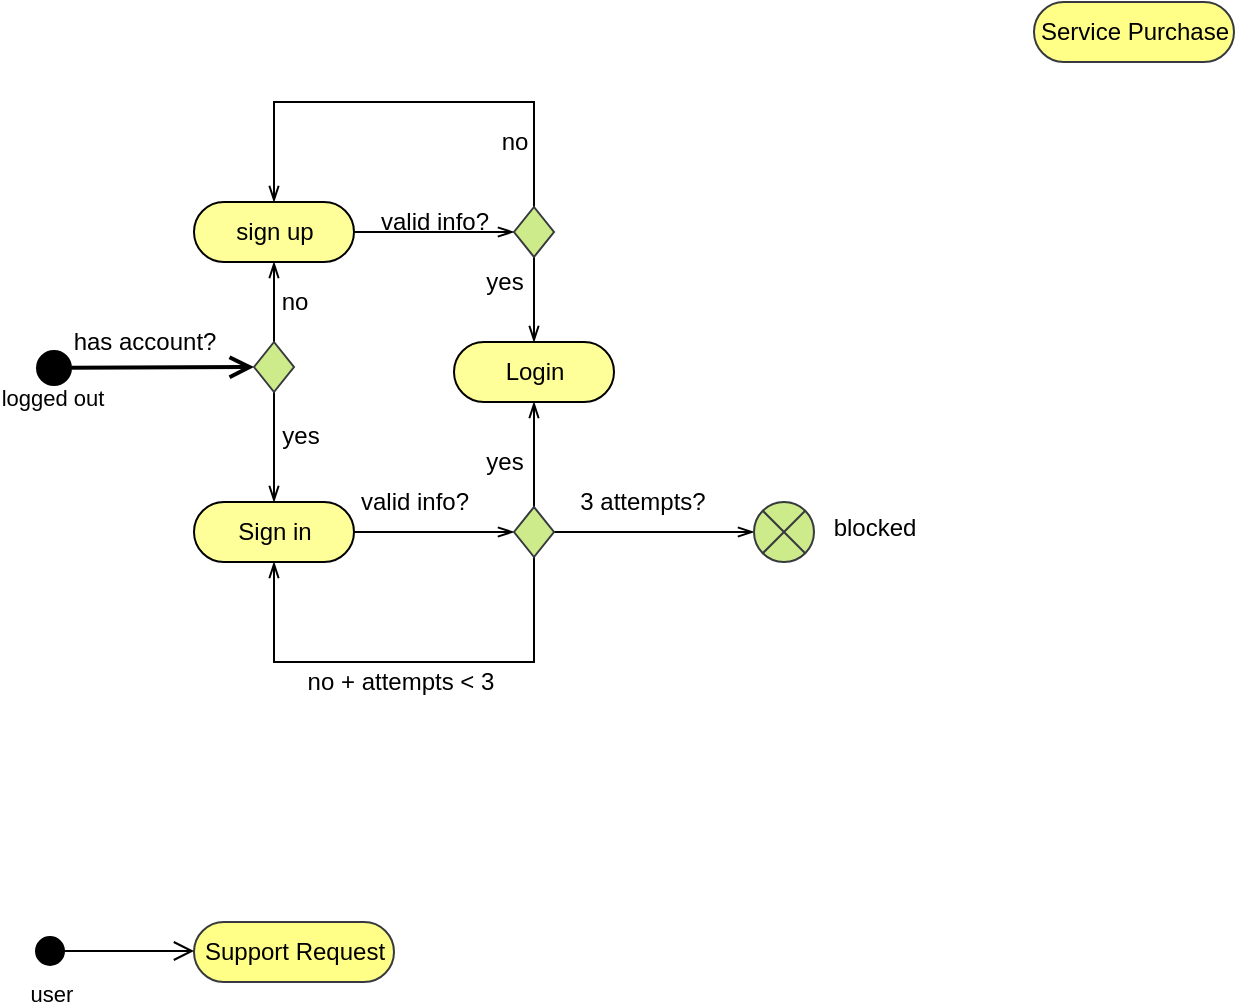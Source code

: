 <mxfile version="16.6.4" type="github" pages="2">
  <diagram id="agCWinGzGlSTTqaEI_U_" name="Page-1">
    <mxGraphModel dx="731" dy="402" grid="1" gridSize="10" guides="1" tooltips="1" connect="1" arrows="1" fold="1" page="1" pageScale="1" pageWidth="827" pageHeight="1169" math="0" shadow="0">
      <root>
        <mxCell id="0" />
        <mxCell id="1" parent="0" />
        <mxCell id="YBJRUDyE-c3mZsby5Jbl-3" value="" style="html=1;verticalAlign=bottom;startArrow=circle;startFill=10;endArrow=open;startSize=6;endSize=8;rounded=0;strokeWidth=2;" parent="1" edge="1" target="5nbQyXA_cgi32hvIVuK6-17">
          <mxGeometry x="-0.75" y="-30" width="80" relative="1" as="geometry">
            <mxPoint x="70" y="213" as="sourcePoint" />
            <mxPoint x="140" y="210.5" as="targetPoint" />
            <mxPoint as="offset" />
          </mxGeometry>
        </mxCell>
        <mxCell id="5nbQyXA_cgi32hvIVuK6-18" value="logged out" style="edgeLabel;html=1;align=center;verticalAlign=middle;resizable=0;points=[];" vertex="1" connectable="0" parent="YBJRUDyE-c3mZsby5Jbl-3">
          <mxGeometry x="-0.791" y="-4" relative="1" as="geometry">
            <mxPoint x="-3" y="11" as="offset" />
          </mxGeometry>
        </mxCell>
        <mxCell id="YBJRUDyE-c3mZsby5Jbl-8" value="Login" style="html=1;dashed=0;whitespace=wrap;shape=mxgraph.dfd.start;shadow=0;glass=0;labelBackgroundColor=#FFFF99;sketch=0;strokeWidth=1;fillColor=#FFFF99;" parent="1" vertex="1">
          <mxGeometry x="280" y="200" width="80" height="30" as="geometry" />
        </mxCell>
        <mxCell id="5nbQyXA_cgi32hvIVuK6-3" value="Service Purchase" style="html=1;dashed=0;whitespace=wrap;shape=mxgraph.dfd.start;fillColor=#ffff88;strokeColor=#36393d;" vertex="1" parent="1">
          <mxGeometry x="570" y="30" width="100" height="30" as="geometry" />
        </mxCell>
        <mxCell id="5nbQyXA_cgi32hvIVuK6-6" value="Support Request" style="html=1;dashed=0;whitespace=wrap;shape=mxgraph.dfd.start;fillColor=#ffff88;strokeColor=#36393d;" vertex="1" parent="1">
          <mxGeometry x="150" y="490" width="100" height="30" as="geometry" />
        </mxCell>
        <mxCell id="5nbQyXA_cgi32hvIVuK6-7" value="user&amp;nbsp;" style="html=1;verticalAlign=bottom;startArrow=circle;startFill=1;endArrow=open;startSize=6;endSize=8;rounded=0;" edge="1" parent="1">
          <mxGeometry x="-0.75" y="-30" width="80" relative="1" as="geometry">
            <mxPoint x="70" y="504.5" as="sourcePoint" />
            <mxPoint x="150" y="504.5" as="targetPoint" />
            <mxPoint as="offset" />
          </mxGeometry>
        </mxCell>
        <mxCell id="5nbQyXA_cgi32hvIVuK6-25" value="" style="edgeStyle=orthogonalEdgeStyle;rounded=0;orthogonalLoop=1;jettySize=auto;html=1;endArrow=openThin;endFill=0;entryX=0;entryY=0.5;entryDx=0;entryDy=0;entryPerimeter=0;" edge="1" parent="1" source="5nbQyXA_cgi32hvIVuK6-16" target="5nbQyXA_cgi32hvIVuK6-26">
          <mxGeometry relative="1" as="geometry">
            <mxPoint x="310" y="145" as="targetPoint" />
            <Array as="points">
              <mxPoint x="270" y="145" />
              <mxPoint x="270" y="145" />
            </Array>
          </mxGeometry>
        </mxCell>
        <mxCell id="5nbQyXA_cgi32hvIVuK6-16" value="sign up" style="html=1;dashed=0;whitespace=wrap;shape=mxgraph.dfd.start;shadow=0;glass=0;labelBackgroundColor=#FFFF99;sketch=0;strokeWidth=1;fillColor=#FFFF99;" vertex="1" parent="1">
          <mxGeometry x="150" y="130" width="80" height="30" as="geometry" />
        </mxCell>
        <mxCell id="5nbQyXA_cgi32hvIVuK6-20" value="" style="edgeStyle=orthogonalEdgeStyle;rounded=0;orthogonalLoop=1;jettySize=auto;html=1;endArrow=openThin;endFill=0;" edge="1" parent="1" source="5nbQyXA_cgi32hvIVuK6-17" target="5nbQyXA_cgi32hvIVuK6-16">
          <mxGeometry relative="1" as="geometry" />
        </mxCell>
        <mxCell id="5nbQyXA_cgi32hvIVuK6-21" value="" style="edgeStyle=orthogonalEdgeStyle;rounded=0;orthogonalLoop=1;jettySize=auto;html=1;endArrow=openThin;endFill=0;entryX=0.5;entryY=0.5;entryDx=0;entryDy=-15;entryPerimeter=0;" edge="1" parent="1" source="5nbQyXA_cgi32hvIVuK6-17" target="5nbQyXA_cgi32hvIVuK6-30">
          <mxGeometry relative="1" as="geometry">
            <mxPoint x="210" y="300" as="targetPoint" />
            <Array as="points">
              <mxPoint x="190" y="270" />
              <mxPoint x="190" y="270" />
            </Array>
          </mxGeometry>
        </mxCell>
        <mxCell id="5nbQyXA_cgi32hvIVuK6-17" value="" style="strokeWidth=1;html=1;shape=mxgraph.flowchart.decision;whiteSpace=wrap;fillColor=#cdeb8b;strokeColor=#36393d;" vertex="1" parent="1">
          <mxGeometry x="180" y="200" width="20" height="25" as="geometry" />
        </mxCell>
        <mxCell id="5nbQyXA_cgi32hvIVuK6-19" value="has account?" style="text;html=1;align=center;verticalAlign=middle;resizable=0;points=[];autosize=1;strokeColor=none;fillColor=none;" vertex="1" parent="1">
          <mxGeometry x="80" y="190" width="90" height="20" as="geometry" />
        </mxCell>
        <mxCell id="5nbQyXA_cgi32hvIVuK6-22" value="no" style="text;html=1;align=center;verticalAlign=middle;resizable=0;points=[];autosize=1;strokeColor=none;fillColor=none;" vertex="1" parent="1">
          <mxGeometry x="185" y="170" width="30" height="20" as="geometry" />
        </mxCell>
        <mxCell id="5nbQyXA_cgi32hvIVuK6-23" value="yes" style="text;html=1;align=center;verticalAlign=middle;resizable=0;points=[];autosize=1;strokeColor=none;fillColor=none;" vertex="1" parent="1">
          <mxGeometry x="188" y="237" width="30" height="20" as="geometry" />
        </mxCell>
        <mxCell id="5nbQyXA_cgi32hvIVuK6-28" style="edgeStyle=orthogonalEdgeStyle;rounded=0;orthogonalLoop=1;jettySize=auto;html=1;endArrow=openThin;endFill=0;entryX=0.5;entryY=0.5;entryDx=0;entryDy=-15;entryPerimeter=0;" edge="1" parent="1" source="5nbQyXA_cgi32hvIVuK6-26" target="5nbQyXA_cgi32hvIVuK6-16">
          <mxGeometry relative="1" as="geometry">
            <mxPoint x="200" y="40" as="targetPoint" />
            <Array as="points">
              <mxPoint x="320" y="80" />
              <mxPoint x="190" y="80" />
            </Array>
          </mxGeometry>
        </mxCell>
        <mxCell id="5nbQyXA_cgi32hvIVuK6-35" style="edgeStyle=orthogonalEdgeStyle;rounded=0;orthogonalLoop=1;jettySize=auto;html=1;exitX=0.5;exitY=1;exitDx=0;exitDy=0;exitPerimeter=0;entryX=0.5;entryY=0.5;entryDx=0;entryDy=-15;entryPerimeter=0;endArrow=openThin;endFill=0;" edge="1" parent="1" source="5nbQyXA_cgi32hvIVuK6-26" target="YBJRUDyE-c3mZsby5Jbl-8">
          <mxGeometry relative="1" as="geometry" />
        </mxCell>
        <mxCell id="5nbQyXA_cgi32hvIVuK6-26" value="" style="strokeWidth=1;html=1;shape=mxgraph.flowchart.decision;whiteSpace=wrap;fillColor=#cdeb8b;strokeColor=#36393d;" vertex="1" parent="1">
          <mxGeometry x="310" y="132.5" width="20" height="25" as="geometry" />
        </mxCell>
        <mxCell id="5nbQyXA_cgi32hvIVuK6-27" value="valid info?" style="text;html=1;align=center;verticalAlign=middle;resizable=0;points=[];autosize=1;strokeColor=none;fillColor=none;" vertex="1" parent="1">
          <mxGeometry x="235" y="130" width="70" height="20" as="geometry" />
        </mxCell>
        <mxCell id="5nbQyXA_cgi32hvIVuK6-29" value="no" style="text;html=1;align=center;verticalAlign=middle;resizable=0;points=[];autosize=1;strokeColor=none;fillColor=none;" vertex="1" parent="1">
          <mxGeometry x="295" y="90" width="30" height="20" as="geometry" />
        </mxCell>
        <mxCell id="5nbQyXA_cgi32hvIVuK6-33" style="edgeStyle=orthogonalEdgeStyle;rounded=0;orthogonalLoop=1;jettySize=auto;html=1;exitX=1;exitY=0.5;exitDx=0;exitDy=0;exitPerimeter=0;entryX=0;entryY=0.5;entryDx=0;entryDy=0;entryPerimeter=0;endArrow=openThin;endFill=0;" edge="1" parent="1" source="5nbQyXA_cgi32hvIVuK6-30" target="5nbQyXA_cgi32hvIVuK6-31">
          <mxGeometry relative="1" as="geometry" />
        </mxCell>
        <mxCell id="5nbQyXA_cgi32hvIVuK6-30" value="Sign in" style="html=1;dashed=0;whitespace=wrap;shape=mxgraph.dfd.start;shadow=0;glass=0;labelBackgroundColor=#FFFF99;sketch=0;strokeWidth=1;fillColor=#FFFF99;" vertex="1" parent="1">
          <mxGeometry x="150" y="280" width="80" height="30" as="geometry" />
        </mxCell>
        <mxCell id="5nbQyXA_cgi32hvIVuK6-34" style="edgeStyle=orthogonalEdgeStyle;rounded=0;orthogonalLoop=1;jettySize=auto;html=1;exitX=0.5;exitY=0;exitDx=0;exitDy=0;exitPerimeter=0;entryX=0.5;entryY=0.5;entryDx=0;entryDy=15;entryPerimeter=0;endArrow=openThin;endFill=0;" edge="1" parent="1" source="5nbQyXA_cgi32hvIVuK6-31" target="YBJRUDyE-c3mZsby5Jbl-8">
          <mxGeometry relative="1" as="geometry" />
        </mxCell>
        <mxCell id="5nbQyXA_cgi32hvIVuK6-40" style="edgeStyle=orthogonalEdgeStyle;rounded=0;orthogonalLoop=1;jettySize=auto;html=1;exitX=0.5;exitY=1;exitDx=0;exitDy=0;exitPerimeter=0;endArrow=openThin;endFill=0;entryX=0.5;entryY=0.5;entryDx=0;entryDy=15;entryPerimeter=0;" edge="1" parent="1" source="5nbQyXA_cgi32hvIVuK6-31" target="5nbQyXA_cgi32hvIVuK6-30">
          <mxGeometry relative="1" as="geometry">
            <mxPoint x="190" y="410" as="targetPoint" />
            <Array as="points">
              <mxPoint x="320" y="360" />
              <mxPoint x="190" y="360" />
            </Array>
          </mxGeometry>
        </mxCell>
        <mxCell id="5nbQyXA_cgi32hvIVuK6-41" style="edgeStyle=orthogonalEdgeStyle;rounded=0;orthogonalLoop=1;jettySize=auto;html=1;exitX=1;exitY=0.5;exitDx=0;exitDy=0;exitPerimeter=0;endArrow=openThin;endFill=0;" edge="1" parent="1" source="5nbQyXA_cgi32hvIVuK6-31" target="5nbQyXA_cgi32hvIVuK6-42">
          <mxGeometry relative="1" as="geometry">
            <mxPoint x="400" y="295" as="targetPoint" />
          </mxGeometry>
        </mxCell>
        <mxCell id="5nbQyXA_cgi32hvIVuK6-31" value="" style="strokeWidth=1;html=1;shape=mxgraph.flowchart.decision;whiteSpace=wrap;fillColor=#cdeb8b;strokeColor=#36393d;" vertex="1" parent="1">
          <mxGeometry x="310" y="282.5" width="20" height="25" as="geometry" />
        </mxCell>
        <mxCell id="5nbQyXA_cgi32hvIVuK6-32" value="valid info?" style="text;html=1;align=center;verticalAlign=middle;resizable=0;points=[];autosize=1;strokeColor=none;fillColor=none;" vertex="1" parent="1">
          <mxGeometry x="225" y="270" width="70" height="20" as="geometry" />
        </mxCell>
        <mxCell id="5nbQyXA_cgi32hvIVuK6-36" value="yes" style="text;html=1;align=center;verticalAlign=middle;resizable=0;points=[];autosize=1;strokeColor=none;fillColor=none;" vertex="1" parent="1">
          <mxGeometry x="290" y="250" width="30" height="20" as="geometry" />
        </mxCell>
        <mxCell id="5nbQyXA_cgi32hvIVuK6-39" value="yes" style="text;html=1;align=center;verticalAlign=middle;resizable=0;points=[];autosize=1;strokeColor=none;fillColor=none;" vertex="1" parent="1">
          <mxGeometry x="290" y="160" width="30" height="20" as="geometry" />
        </mxCell>
        <mxCell id="5nbQyXA_cgi32hvIVuK6-42" value="" style="verticalLabelPosition=bottom;verticalAlign=middle;html=1;shape=mxgraph.flowchart.or;fillColor=#cdeb8b;strokeColor=#36393d;strokeWidth=1;" vertex="1" parent="1">
          <mxGeometry x="430" y="280" width="30" height="30" as="geometry" />
        </mxCell>
        <mxCell id="5nbQyXA_cgi32hvIVuK6-43" value="3 attempts?" style="text;html=1;align=center;verticalAlign=middle;resizable=0;points=[];autosize=1;strokeColor=none;fillColor=none;" vertex="1" parent="1">
          <mxGeometry x="334" y="270" width="80" height="20" as="geometry" />
        </mxCell>
        <mxCell id="5nbQyXA_cgi32hvIVuK6-44" value="blocked" style="text;html=1;align=center;verticalAlign=middle;resizable=0;points=[];autosize=1;strokeColor=none;fillColor=none;" vertex="1" parent="1">
          <mxGeometry x="460" y="282.5" width="60" height="20" as="geometry" />
        </mxCell>
        <mxCell id="5nbQyXA_cgi32hvIVuK6-45" value="no + attempts &amp;lt; 3" style="text;html=1;align=center;verticalAlign=middle;resizable=0;points=[];autosize=1;strokeColor=none;fillColor=none;" vertex="1" parent="1">
          <mxGeometry x="198" y="360" width="110" height="20" as="geometry" />
        </mxCell>
      </root>
    </mxGraphModel>
  </diagram>
  <diagram id="oVGroYHMx8FOonDeEt7O" name="Page-2">
    <mxGraphModel dx="731" dy="402" grid="1" gridSize="10" guides="1" tooltips="1" connect="1" arrows="1" fold="1" page="1" pageScale="1" pageWidth="827" pageHeight="1169" math="0" shadow="0">
      <root>
        <mxCell id="60KQQuO6OOVst8Elzlym-0" />
        <mxCell id="60KQQuO6OOVst8Elzlym-1" parent="60KQQuO6OOVst8Elzlym-0" />
      </root>
    </mxGraphModel>
  </diagram>
</mxfile>
